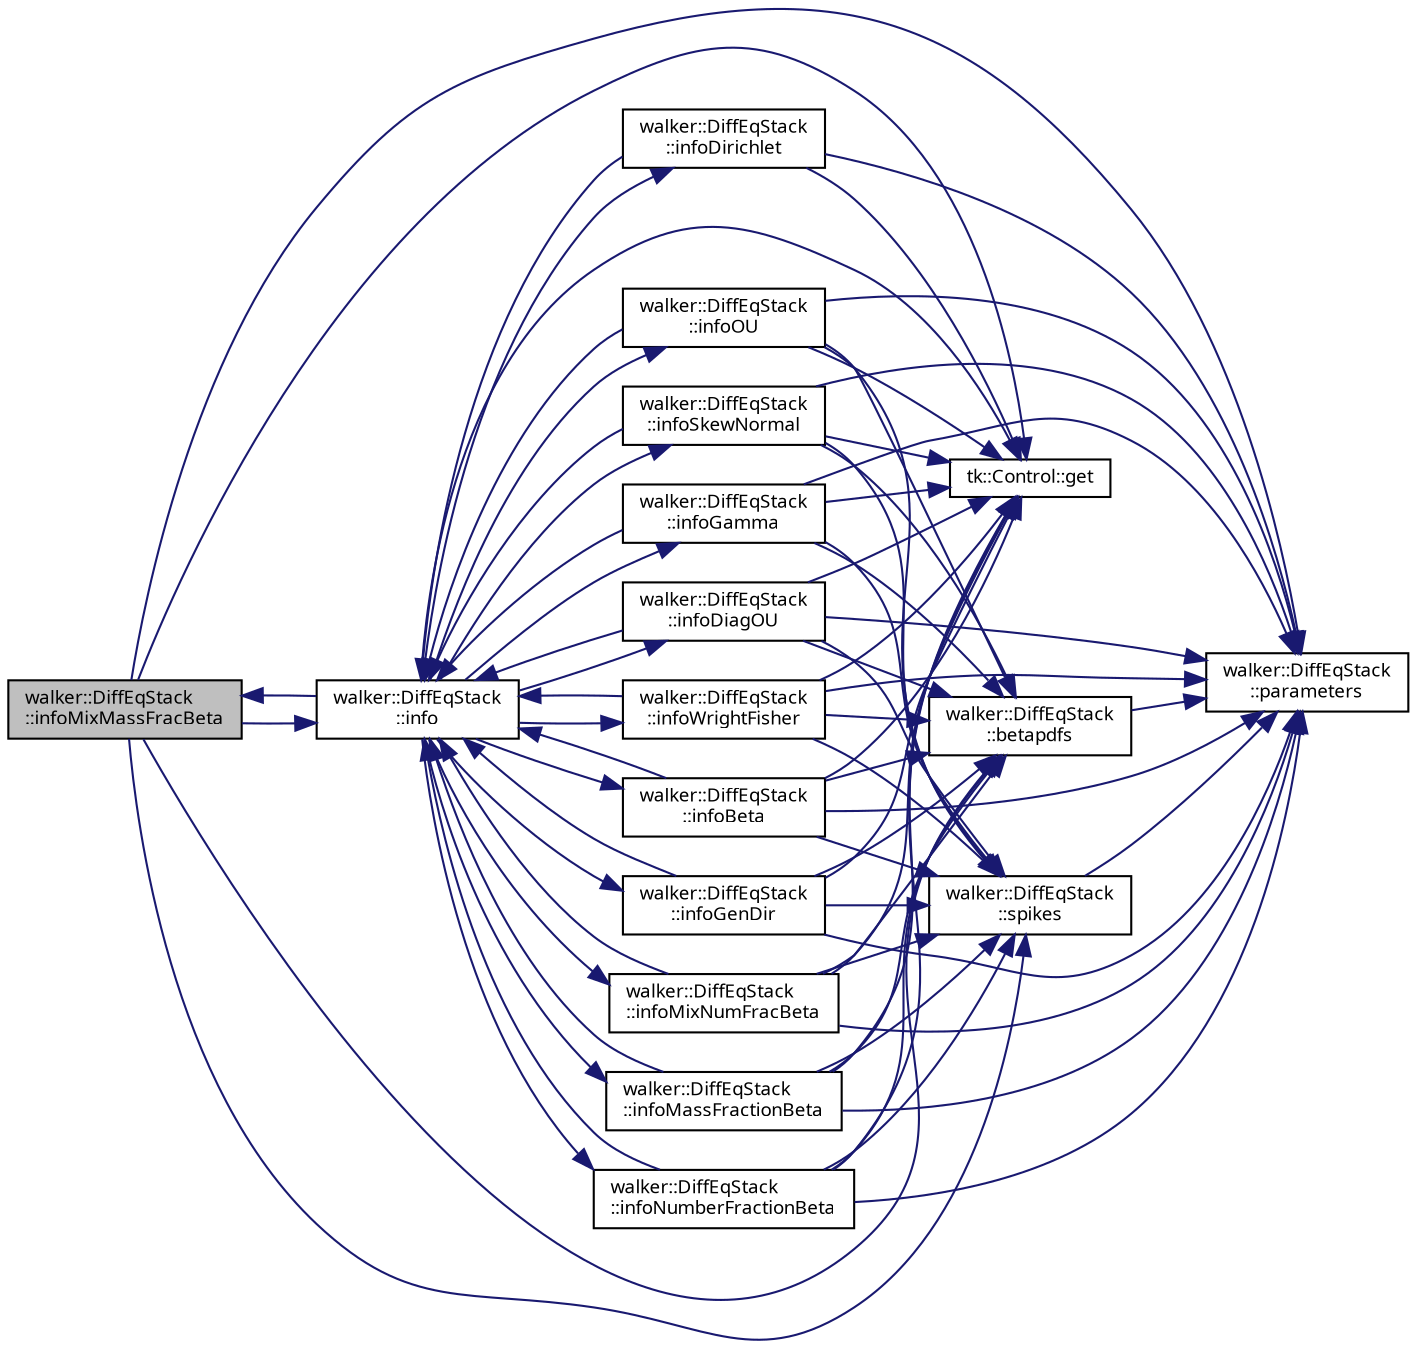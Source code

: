 digraph "walker::DiffEqStack::infoMixMassFracBeta"
{
 // INTERACTIVE_SVG=YES
  bgcolor="transparent";
  edge [fontname="sans-serif",fontsize="9",labelfontname="sans-serif",labelfontsize="9"];
  node [fontname="sans-serif",fontsize="9",shape=record];
  rankdir="LR";
  Node1 [label="walker::DiffEqStack\l::infoMixMassFracBeta",height=0.2,width=0.4,color="black", fillcolor="grey75", style="filled", fontcolor="black"];
  Node1 -> Node2 [color="midnightblue",fontsize="9",style="solid",fontname="sans-serif"];
  Node2 [label="walker::DiffEqStack\l::betapdfs",height=0.2,width=0.4,color="black",URL="$classwalker_1_1_diff_eq_stack.html#a32c5e784ecf315c4baa0709b0eb69b83",tooltip="Insert betapdf information (used to specify beta PDFs) into info vector. "];
  Node2 -> Node3 [color="midnightblue",fontsize="9",style="solid",fontname="sans-serif"];
  Node3 [label="walker::DiffEqStack\l::parameters",height=0.2,width=0.4,color="black",URL="$classwalker_1_1_diff_eq_stack.html#aa96cb9d2bfbbfb0b59d2ca11309524ad",tooltip="Convert and return values from vector as string. "];
  Node1 -> Node4 [color="midnightblue",fontsize="9",style="solid",fontname="sans-serif"];
  Node4 [label="tk::Control::get",height=0.2,width=0.4,color="black",URL="$classtk_1_1_control.html#a85c14acef1b9de96946fcf2ab7c08721",tooltip="Const-ref accessor to single element at 1st level. "];
  Node1 -> Node5 [color="midnightblue",fontsize="9",style="solid",fontname="sans-serif"];
  Node5 [label="walker::DiffEqStack\l::info",height=0.2,width=0.4,color="black",URL="$classwalker_1_1_diff_eq_stack.html#a9559315ca0c5a0c28cedd212a889f53c",tooltip="Return info on selected differential equations. "];
  Node5 -> Node4 [color="midnightblue",fontsize="9",style="solid",fontname="sans-serif"];
  Node5 -> Node6 [color="midnightblue",fontsize="9",style="solid",fontname="sans-serif"];
  Node6 [label="walker::DiffEqStack\l::infoBeta",height=0.2,width=0.4,color="black",URL="$classwalker_1_1_diff_eq_stack.html#a77e7bcaaa3bcf99582d4fa126944c5c5",tooltip="Get information on beta SDE. "];
  Node6 -> Node2 [color="midnightblue",fontsize="9",style="solid",fontname="sans-serif"];
  Node6 -> Node4 [color="midnightblue",fontsize="9",style="solid",fontname="sans-serif"];
  Node6 -> Node5 [color="midnightblue",fontsize="9",style="solid",fontname="sans-serif"];
  Node6 -> Node3 [color="midnightblue",fontsize="9",style="solid",fontname="sans-serif"];
  Node6 -> Node7 [color="midnightblue",fontsize="9",style="solid",fontname="sans-serif"];
  Node7 [label="walker::DiffEqStack\l::spikes",height=0.2,width=0.4,color="black",URL="$classwalker_1_1_diff_eq_stack.html#ab24098da325e9e4a4f3e47659b63259f",tooltip="Insert spike information (used to specify delta PDFs) into info vector. "];
  Node7 -> Node3 [color="midnightblue",fontsize="9",style="solid",fontname="sans-serif"];
  Node5 -> Node8 [color="midnightblue",fontsize="9",style="solid",fontname="sans-serif"];
  Node8 [label="walker::DiffEqStack\l::infoDiagOU",height=0.2,width=0.4,color="black",URL="$classwalker_1_1_diff_eq_stack.html#a774e7d00fd7b9f8ceca03a9e1a140e41",tooltip="Get information on diagonal Ornstein_Uhlenbeck SDE. "];
  Node8 -> Node2 [color="midnightblue",fontsize="9",style="solid",fontname="sans-serif"];
  Node8 -> Node4 [color="midnightblue",fontsize="9",style="solid",fontname="sans-serif"];
  Node8 -> Node5 [color="midnightblue",fontsize="9",style="solid",fontname="sans-serif"];
  Node8 -> Node3 [color="midnightblue",fontsize="9",style="solid",fontname="sans-serif"];
  Node8 -> Node7 [color="midnightblue",fontsize="9",style="solid",fontname="sans-serif"];
  Node5 -> Node9 [color="midnightblue",fontsize="9",style="solid",fontname="sans-serif"];
  Node9 [label="walker::DiffEqStack\l::infoDirichlet",height=0.2,width=0.4,color="black",URL="$classwalker_1_1_diff_eq_stack.html#a615b8f3217350e693a20c6ba22893340",tooltip="Get information on the Dirichlet SDE. "];
  Node9 -> Node4 [color="midnightblue",fontsize="9",style="solid",fontname="sans-serif"];
  Node9 -> Node5 [color="midnightblue",fontsize="9",style="solid",fontname="sans-serif"];
  Node9 -> Node3 [color="midnightblue",fontsize="9",style="solid",fontname="sans-serif"];
  Node5 -> Node10 [color="midnightblue",fontsize="9",style="solid",fontname="sans-serif"];
  Node10 [label="walker::DiffEqStack\l::infoGamma",height=0.2,width=0.4,color="black",URL="$classwalker_1_1_diff_eq_stack.html#a728d490ad948b446c58522fe0089b84f",tooltip="Get information on Gamma SDE. "];
  Node10 -> Node2 [color="midnightblue",fontsize="9",style="solid",fontname="sans-serif"];
  Node10 -> Node4 [color="midnightblue",fontsize="9",style="solid",fontname="sans-serif"];
  Node10 -> Node5 [color="midnightblue",fontsize="9",style="solid",fontname="sans-serif"];
  Node10 -> Node3 [color="midnightblue",fontsize="9",style="solid",fontname="sans-serif"];
  Node10 -> Node7 [color="midnightblue",fontsize="9",style="solid",fontname="sans-serif"];
  Node5 -> Node11 [color="midnightblue",fontsize="9",style="solid",fontname="sans-serif"];
  Node11 [label="walker::DiffEqStack\l::infoGenDir",height=0.2,width=0.4,color="black",URL="$classwalker_1_1_diff_eq_stack.html#a0d0f0bcdbc080619fbdc4767ad7deb3d",tooltip="Get information on Lochner&#39;s generalized Dirichlet SDE. "];
  Node11 -> Node2 [color="midnightblue",fontsize="9",style="solid",fontname="sans-serif"];
  Node11 -> Node4 [color="midnightblue",fontsize="9",style="solid",fontname="sans-serif"];
  Node11 -> Node5 [color="midnightblue",fontsize="9",style="solid",fontname="sans-serif"];
  Node11 -> Node3 [color="midnightblue",fontsize="9",style="solid",fontname="sans-serif"];
  Node11 -> Node7 [color="midnightblue",fontsize="9",style="solid",fontname="sans-serif"];
  Node5 -> Node12 [color="midnightblue",fontsize="9",style="solid",fontname="sans-serif"];
  Node12 [label="walker::DiffEqStack\l::infoMassFractionBeta",height=0.2,width=0.4,color="black",URL="$classwalker_1_1_diff_eq_stack.html#ade0c68dde82eea30411e2aae98f1b4fa",tooltip="Get information on mass-fraction beta SDE. "];
  Node12 -> Node2 [color="midnightblue",fontsize="9",style="solid",fontname="sans-serif"];
  Node12 -> Node4 [color="midnightblue",fontsize="9",style="solid",fontname="sans-serif"];
  Node12 -> Node5 [color="midnightblue",fontsize="9",style="solid",fontname="sans-serif"];
  Node12 -> Node3 [color="midnightblue",fontsize="9",style="solid",fontname="sans-serif"];
  Node12 -> Node7 [color="midnightblue",fontsize="9",style="solid",fontname="sans-serif"];
  Node5 -> Node1 [color="midnightblue",fontsize="9",style="solid",fontname="sans-serif"];
  Node5 -> Node13 [color="midnightblue",fontsize="9",style="solid",fontname="sans-serif"];
  Node13 [label="walker::DiffEqStack\l::infoMixNumFracBeta",height=0.2,width=0.4,color="black",URL="$classwalker_1_1_diff_eq_stack.html#a2732549f79dd2b18ba932003b99849b7",tooltip="Get information on mix number-fraction beta SDE. "];
  Node13 -> Node5 [color="midnightblue",fontsize="9",style="solid",fontname="sans-serif"];
  Node13 -> Node4 [color="midnightblue",fontsize="9",style="solid",fontname="sans-serif"];
  Node13 -> Node3 [color="midnightblue",fontsize="9",style="solid",fontname="sans-serif"];
  Node13 -> Node7 [color="midnightblue",fontsize="9",style="solid",fontname="sans-serif"];
  Node13 -> Node2 [color="midnightblue",fontsize="9",style="solid",fontname="sans-serif"];
  Node5 -> Node14 [color="midnightblue",fontsize="9",style="solid",fontname="sans-serif"];
  Node14 [label="walker::DiffEqStack\l::infoNumberFractionBeta",height=0.2,width=0.4,color="black",URL="$classwalker_1_1_diff_eq_stack.html#a56bf1686406061b4aa231f9ffe205c87",tooltip="Get information on number-fraction beta SDE. "];
  Node14 -> Node5 [color="midnightblue",fontsize="9",style="solid",fontname="sans-serif"];
  Node14 -> Node4 [color="midnightblue",fontsize="9",style="solid",fontname="sans-serif"];
  Node14 -> Node3 [color="midnightblue",fontsize="9",style="solid",fontname="sans-serif"];
  Node14 -> Node7 [color="midnightblue",fontsize="9",style="solid",fontname="sans-serif"];
  Node14 -> Node2 [color="midnightblue",fontsize="9",style="solid",fontname="sans-serif"];
  Node5 -> Node15 [color="midnightblue",fontsize="9",style="solid",fontname="sans-serif"];
  Node15 [label="walker::DiffEqStack\l::infoOU",height=0.2,width=0.4,color="black",URL="$classwalker_1_1_diff_eq_stack.html#ad1965c2fc4327c8c12cd15eb9a473205",tooltip="Get information on Ornstein_Uhlenbeck SDE. "];
  Node15 -> Node5 [color="midnightblue",fontsize="9",style="solid",fontname="sans-serif"];
  Node15 -> Node4 [color="midnightblue",fontsize="9",style="solid",fontname="sans-serif"];
  Node15 -> Node3 [color="midnightblue",fontsize="9",style="solid",fontname="sans-serif"];
  Node15 -> Node7 [color="midnightblue",fontsize="9",style="solid",fontname="sans-serif"];
  Node15 -> Node2 [color="midnightblue",fontsize="9",style="solid",fontname="sans-serif"];
  Node5 -> Node16 [color="midnightblue",fontsize="9",style="solid",fontname="sans-serif"];
  Node16 [label="walker::DiffEqStack\l::infoSkewNormal",height=0.2,width=0.4,color="black",URL="$classwalker_1_1_diff_eq_stack.html#ae36184e00772bdccf779e8d242f00f1d",tooltip="Get information on skew-normal SDE. "];
  Node16 -> Node5 [color="midnightblue",fontsize="9",style="solid",fontname="sans-serif"];
  Node16 -> Node4 [color="midnightblue",fontsize="9",style="solid",fontname="sans-serif"];
  Node16 -> Node3 [color="midnightblue",fontsize="9",style="solid",fontname="sans-serif"];
  Node16 -> Node7 [color="midnightblue",fontsize="9",style="solid",fontname="sans-serif"];
  Node16 -> Node2 [color="midnightblue",fontsize="9",style="solid",fontname="sans-serif"];
  Node5 -> Node17 [color="midnightblue",fontsize="9",style="solid",fontname="sans-serif"];
  Node17 [label="walker::DiffEqStack\l::infoWrightFisher",height=0.2,width=0.4,color="black",URL="$classwalker_1_1_diff_eq_stack.html#a4564751c0c8230f1ef6a4fab58d87689",tooltip="Get information on Wright-Fisher SDE. "];
  Node17 -> Node5 [color="midnightblue",fontsize="9",style="solid",fontname="sans-serif"];
  Node17 -> Node4 [color="midnightblue",fontsize="9",style="solid",fontname="sans-serif"];
  Node17 -> Node3 [color="midnightblue",fontsize="9",style="solid",fontname="sans-serif"];
  Node17 -> Node7 [color="midnightblue",fontsize="9",style="solid",fontname="sans-serif"];
  Node17 -> Node2 [color="midnightblue",fontsize="9",style="solid",fontname="sans-serif"];
  Node1 -> Node3 [color="midnightblue",fontsize="9",style="solid",fontname="sans-serif"];
  Node1 -> Node7 [color="midnightblue",fontsize="9",style="solid",fontname="sans-serif"];
}
